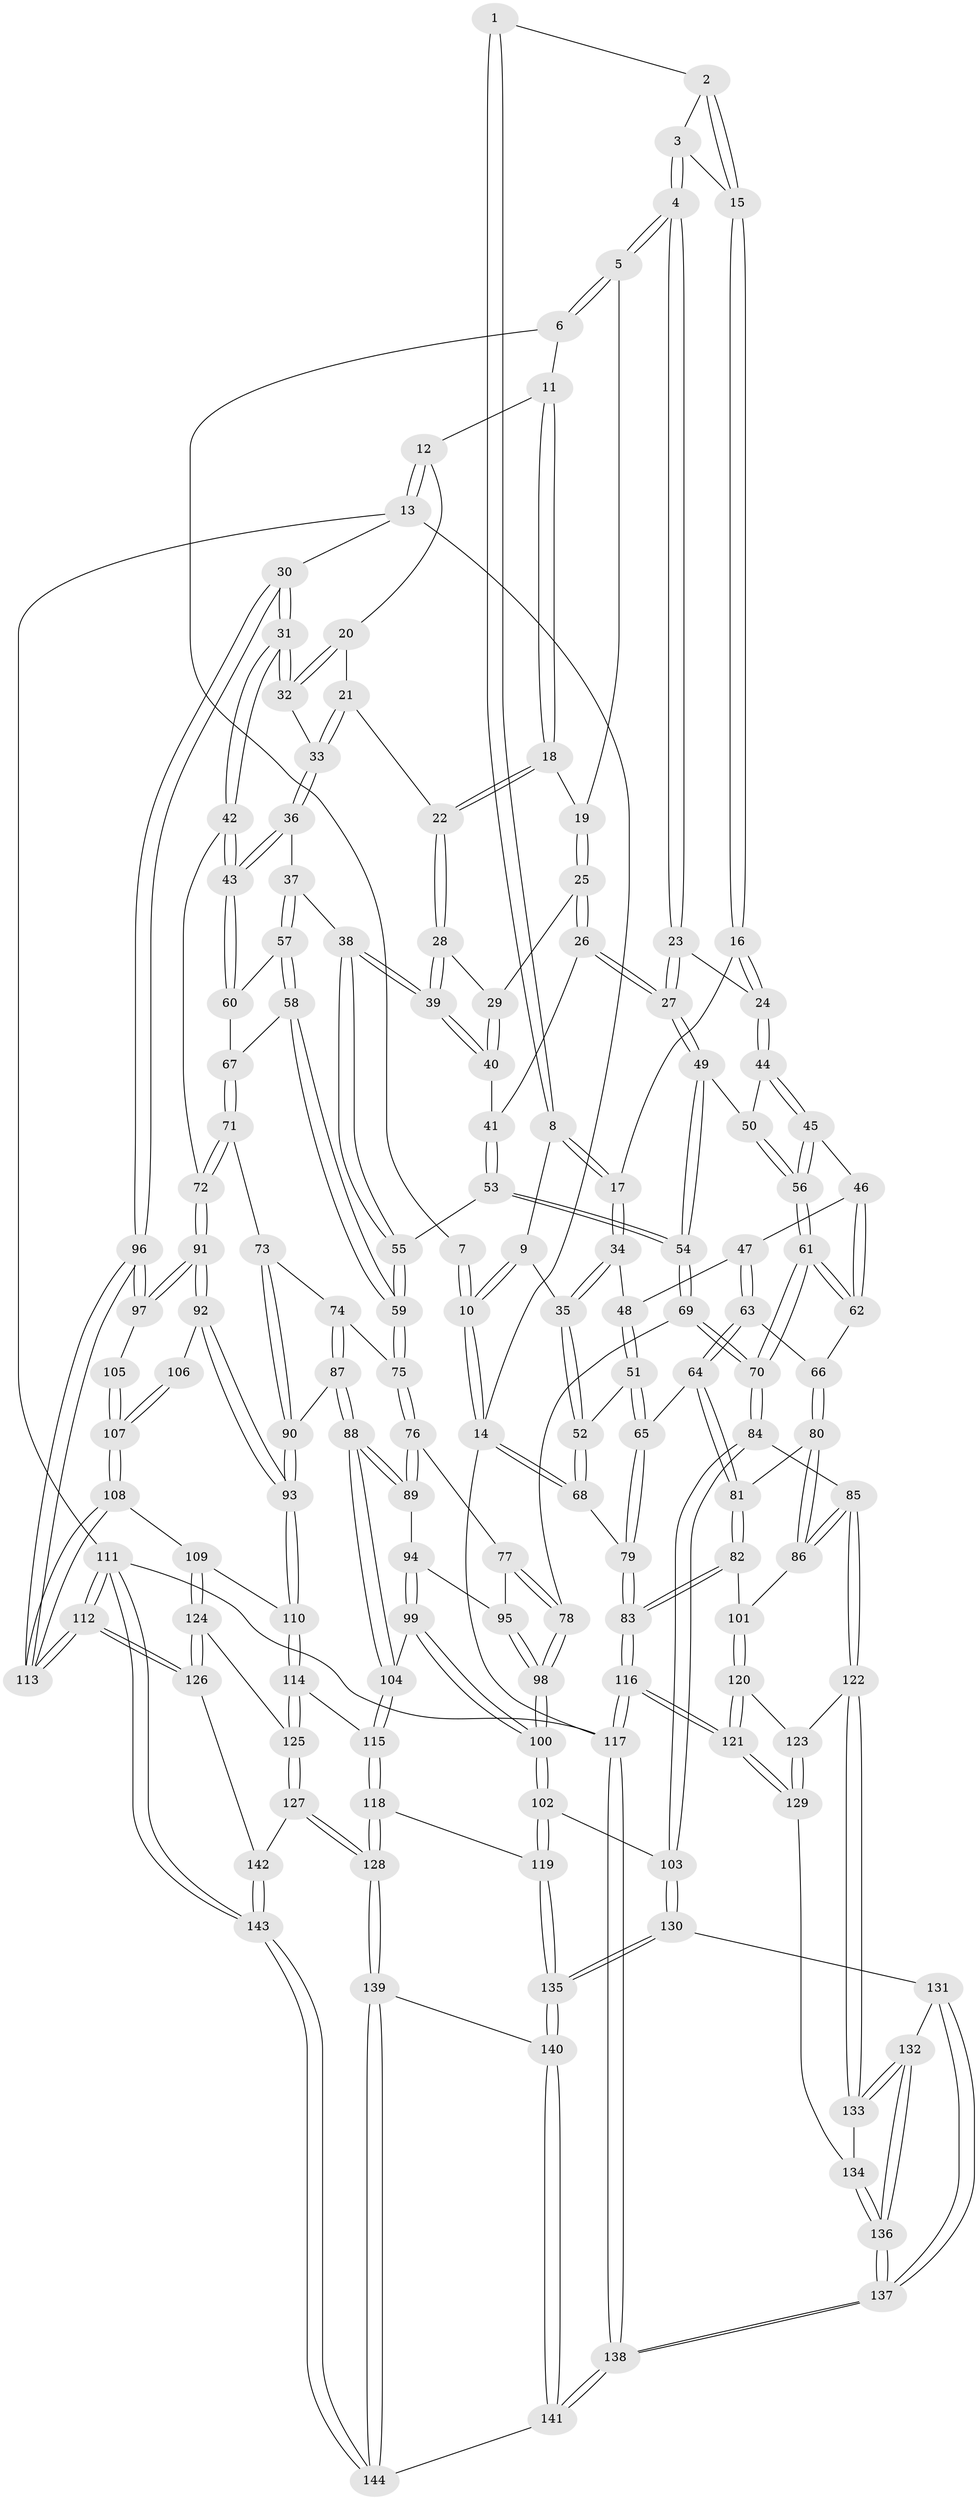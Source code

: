 // coarse degree distribution, {3: 0.07, 2: 0.01, 4: 0.47, 6: 0.06, 5: 0.37, 7: 0.02}
// Generated by graph-tools (version 1.1) at 2025/52/02/27/25 19:52:42]
// undirected, 144 vertices, 357 edges
graph export_dot {
graph [start="1"]
  node [color=gray90,style=filled];
  1 [pos="+0.23179233900759774+0"];
  2 [pos="+0.27019291690489605+0.009104180353137162"];
  3 [pos="+0.341691995401155+0.06577655453861707"];
  4 [pos="+0.4428332988591579+0.0835207124851139"];
  5 [pos="+0.4782749656934367+0"];
  6 [pos="+0.4657394176441611+0"];
  7 [pos="+0.22852871422118595+0"];
  8 [pos="+0.17284892740662836+0.1113786966632922"];
  9 [pos="+0.14130207657136326+0.10009593898938383"];
  10 [pos="+0+0"];
  11 [pos="+0.8945575208454963+0"];
  12 [pos="+1+0"];
  13 [pos="+1+0"];
  14 [pos="+0+0"];
  15 [pos="+0.2492108047211237+0.09276535248826691"];
  16 [pos="+0.20836785321542084+0.14126403741561513"];
  17 [pos="+0.2010305017167678+0.14049298427562854"];
  18 [pos="+0.7358956816783442+0.04931347998903201"];
  19 [pos="+0.5448181991096847+0.02863797049946676"];
  20 [pos="+0.9285142873441788+0.06757480183690447"];
  21 [pos="+0.8182813068320989+0.12467577772486892"];
  22 [pos="+0.7325079135440902+0.10930944442891788"];
  23 [pos="+0.4397946957773199+0.12704753333251623"];
  24 [pos="+0.2859232238693714+0.1933851246107231"];
  25 [pos="+0.6464480188040549+0.14923270900980437"];
  26 [pos="+0.5434404450157331+0.21924660875227334"];
  27 [pos="+0.4945499037541097+0.2230122483193682"];
  28 [pos="+0.7263831960646624+0.12241295567043198"];
  29 [pos="+0.6470998753084433+0.14916186041828666"];
  30 [pos="+1+0.3859769107075695"];
  31 [pos="+1+0.3841425359713798"];
  32 [pos="+0.9277906666756629+0.12402974395577136"];
  33 [pos="+0.8782228291367546+0.1855748964976603"];
  34 [pos="+0.12722565440354527+0.2430917880984806"];
  35 [pos="+0+0.2166635241360906"];
  36 [pos="+0.8653034173208463+0.2415248799083107"];
  37 [pos="+0.779468398324501+0.25193805006821446"];
  38 [pos="+0.7725060572217091+0.2488322982700004"];
  39 [pos="+0.7703200762210985+0.24663154807350463"];
  40 [pos="+0.6711034396867693+0.2599308199788452"];
  41 [pos="+0.6373296901761064+0.2790936694966016"];
  42 [pos="+1+0.3849742949072582"];
  43 [pos="+1+0.3587950267169526"];
  44 [pos="+0.2871241143865641+0.2546222129398695"];
  45 [pos="+0.2825844878184175+0.264539729213481"];
  46 [pos="+0.22993517757799717+0.30399116776406093"];
  47 [pos="+0.20312332810092254+0.31052741357245944"];
  48 [pos="+0.12989537972159373+0.24858262423174382"];
  49 [pos="+0.47913969385018057+0.2738003188684167"];
  50 [pos="+0.39359445596647075+0.28647645531216853"];
  51 [pos="+0.0888701040513983+0.3851768207370782"];
  52 [pos="+0+0.2279822721769418"];
  53 [pos="+0.6520836149421242+0.4018095662712074"];
  54 [pos="+0.4945915350414664+0.39887377041534977"];
  55 [pos="+0.6537117103534867+0.4026708074207056"];
  56 [pos="+0.3305101672521799+0.35906458519277956"];
  57 [pos="+0.7917218582366728+0.3218506786985661"];
  58 [pos="+0.7345520399602805+0.4162289057014281"];
  59 [pos="+0.6838137800941974+0.4344511506269033"];
  60 [pos="+0.8109220452439708+0.34073643156047567"];
  61 [pos="+0.33412428938516564+0.45537018334774376"];
  62 [pos="+0.31721132137070046+0.4510012966875658"];
  63 [pos="+0.1577402538370729+0.4250489229200422"];
  64 [pos="+0.13213768372376622+0.4340085949623213"];
  65 [pos="+0.11837735172682105+0.4241203673803012"];
  66 [pos="+0.26281152561671084+0.448830302274312"];
  67 [pos="+0.831543790795375+0.4222248040322949"];
  68 [pos="+0+0.22163457095248798"];
  69 [pos="+0.4173234965227976+0.5042440270737878"];
  70 [pos="+0.40452959304834335+0.5093609969275973"];
  71 [pos="+0.9081717089963107+0.45849977056415275"];
  72 [pos="+0.9182119901201403+0.45763103722698373"];
  73 [pos="+0.8752651009586149+0.48099213844980704"];
  74 [pos="+0.8071656556779638+0.5170970263307517"];
  75 [pos="+0.6839498694702691+0.43562000963176173"];
  76 [pos="+0.6677565227300348+0.5243449466027563"];
  77 [pos="+0.5980907485936641+0.5468704685544159"];
  78 [pos="+0.5288645568614092+0.5618590248680732"];
  79 [pos="+0+0.5030261111341751"];
  80 [pos="+0.18095975939289033+0.5818562218271531"];
  81 [pos="+0.12463403113956574+0.46817863344654004"];
  82 [pos="+0+0.5914878828155616"];
  83 [pos="+0+0.6060146795365752"];
  84 [pos="+0.33325289283379594+0.6689715521593986"];
  85 [pos="+0.3320413052841064+0.6696260107260005"];
  86 [pos="+0.19469706836751985+0.6374005815620153"];
  87 [pos="+0.7596013146803196+0.6205211731682928"];
  88 [pos="+0.7330351119085944+0.6240373787695996"];
  89 [pos="+0.7120421452568267+0.5990111703200234"];
  90 [pos="+0.8213240568258228+0.6433051486139221"];
  91 [pos="+0.8904180703080964+0.6173735891409831"];
  92 [pos="+0.8713628719394939+0.6338558733119184"];
  93 [pos="+0.8347112969651054+0.6500596917888797"];
  94 [pos="+0.6334158442681667+0.6114014334841626"];
  95 [pos="+0.6221347047303903+0.612287637719078"];
  96 [pos="+1+0.5900036162592737"];
  97 [pos="+1+0.6220998400348281"];
  98 [pos="+0.5660253703079545+0.6430374377320093"];
  99 [pos="+0.6037460225262692+0.6749006057218162"];
  100 [pos="+0.5738029862517908+0.6793409490883598"];
  101 [pos="+0.14148243096744942+0.656327809467826"];
  102 [pos="+0.5309187814022944+0.7688279686211574"];
  103 [pos="+0.48216283149911127+0.7612167406622622"];
  104 [pos="+0.7105063043574985+0.6616819310454324"];
  105 [pos="+0.9631639156267578+0.669776703694984"];
  106 [pos="+0.9219539237055105+0.6719231789172206"];
  107 [pos="+0.9315744688122007+0.717915430638217"];
  108 [pos="+0.9276360367255395+0.7395200996187569"];
  109 [pos="+0.9192435000986245+0.7447657939373911"];
  110 [pos="+0.8429698276453402+0.688638888213394"];
  111 [pos="+1+1"];
  112 [pos="+1+0.9134739532520894"];
  113 [pos="+1+0.7123100702561185"];
  114 [pos="+0.8105471483074675+0.7647223717473756"];
  115 [pos="+0.7096208735492114+0.7087019943397811"];
  116 [pos="+0+1"];
  117 [pos="+0+1"];
  118 [pos="+0.6562652794669415+0.8383013699426778"];
  119 [pos="+0.5747985900306074+0.8158468976025441"];
  120 [pos="+0.12735591179502836+0.6929937823619909"];
  121 [pos="+0+0.8916495657828254"];
  122 [pos="+0.31557245928117245+0.7137583657904669"];
  123 [pos="+0.1652922225118377+0.7881686997679744"];
  124 [pos="+0.900942615847644+0.8337303739022139"];
  125 [pos="+0.8191459108754805+0.8664221074177408"];
  126 [pos="+1+0.8970198592830814"];
  127 [pos="+0.814311056456267+0.8719541789341597"];
  128 [pos="+0.7207066168875842+0.9050044684346387"];
  129 [pos="+0.15460432119062673+0.8161265170661806"];
  130 [pos="+0.40583778057674785+0.8993670105132129"];
  131 [pos="+0.37306730492653173+0.8984648784650779"];
  132 [pos="+0.3206364078244942+0.8248143386356062"];
  133 [pos="+0.3104835507860819+0.7450575568783171"];
  134 [pos="+0.20498800704195994+0.8455130407491234"];
  135 [pos="+0.48727419291092305+0.9680021127134473"];
  136 [pos="+0.2231962039740827+0.9295413151516395"];
  137 [pos="+0.17957349470866577+1"];
  138 [pos="+0.09438285372560719+1"];
  139 [pos="+0.7104971661147098+0.9498143019600122"];
  140 [pos="+0.48746872032794375+0.9691102802409639"];
  141 [pos="+0.460876524306921+1"];
  142 [pos="+0.8929802386940404+0.9668315706337844"];
  143 [pos="+0.8972146029811716+1"];
  144 [pos="+0.7036228513677137+1"];
  1 -- 2;
  1 -- 8;
  1 -- 8;
  2 -- 3;
  2 -- 15;
  2 -- 15;
  3 -- 4;
  3 -- 4;
  3 -- 15;
  4 -- 5;
  4 -- 5;
  4 -- 23;
  4 -- 23;
  5 -- 6;
  5 -- 6;
  5 -- 19;
  6 -- 7;
  6 -- 11;
  7 -- 10;
  7 -- 10;
  8 -- 9;
  8 -- 17;
  8 -- 17;
  9 -- 10;
  9 -- 10;
  9 -- 35;
  10 -- 14;
  10 -- 14;
  11 -- 12;
  11 -- 18;
  11 -- 18;
  12 -- 13;
  12 -- 13;
  12 -- 20;
  13 -- 14;
  13 -- 30;
  13 -- 111;
  14 -- 68;
  14 -- 68;
  14 -- 117;
  15 -- 16;
  15 -- 16;
  16 -- 17;
  16 -- 24;
  16 -- 24;
  17 -- 34;
  17 -- 34;
  18 -- 19;
  18 -- 22;
  18 -- 22;
  19 -- 25;
  19 -- 25;
  20 -- 21;
  20 -- 32;
  20 -- 32;
  21 -- 22;
  21 -- 33;
  21 -- 33;
  22 -- 28;
  22 -- 28;
  23 -- 24;
  23 -- 27;
  23 -- 27;
  24 -- 44;
  24 -- 44;
  25 -- 26;
  25 -- 26;
  25 -- 29;
  26 -- 27;
  26 -- 27;
  26 -- 41;
  27 -- 49;
  27 -- 49;
  28 -- 29;
  28 -- 39;
  28 -- 39;
  29 -- 40;
  29 -- 40;
  30 -- 31;
  30 -- 31;
  30 -- 96;
  30 -- 96;
  31 -- 32;
  31 -- 32;
  31 -- 42;
  31 -- 42;
  32 -- 33;
  33 -- 36;
  33 -- 36;
  34 -- 35;
  34 -- 35;
  34 -- 48;
  35 -- 52;
  35 -- 52;
  36 -- 37;
  36 -- 43;
  36 -- 43;
  37 -- 38;
  37 -- 57;
  37 -- 57;
  38 -- 39;
  38 -- 39;
  38 -- 55;
  38 -- 55;
  39 -- 40;
  39 -- 40;
  40 -- 41;
  41 -- 53;
  41 -- 53;
  42 -- 43;
  42 -- 43;
  42 -- 72;
  43 -- 60;
  43 -- 60;
  44 -- 45;
  44 -- 45;
  44 -- 50;
  45 -- 46;
  45 -- 56;
  45 -- 56;
  46 -- 47;
  46 -- 62;
  46 -- 62;
  47 -- 48;
  47 -- 63;
  47 -- 63;
  48 -- 51;
  48 -- 51;
  49 -- 50;
  49 -- 54;
  49 -- 54;
  50 -- 56;
  50 -- 56;
  51 -- 52;
  51 -- 65;
  51 -- 65;
  52 -- 68;
  52 -- 68;
  53 -- 54;
  53 -- 54;
  53 -- 55;
  54 -- 69;
  54 -- 69;
  55 -- 59;
  55 -- 59;
  56 -- 61;
  56 -- 61;
  57 -- 58;
  57 -- 58;
  57 -- 60;
  58 -- 59;
  58 -- 59;
  58 -- 67;
  59 -- 75;
  59 -- 75;
  60 -- 67;
  61 -- 62;
  61 -- 62;
  61 -- 70;
  61 -- 70;
  62 -- 66;
  63 -- 64;
  63 -- 64;
  63 -- 66;
  64 -- 65;
  64 -- 81;
  64 -- 81;
  65 -- 79;
  65 -- 79;
  66 -- 80;
  66 -- 80;
  67 -- 71;
  67 -- 71;
  68 -- 79;
  69 -- 70;
  69 -- 70;
  69 -- 78;
  70 -- 84;
  70 -- 84;
  71 -- 72;
  71 -- 72;
  71 -- 73;
  72 -- 91;
  72 -- 91;
  73 -- 74;
  73 -- 90;
  73 -- 90;
  74 -- 75;
  74 -- 87;
  74 -- 87;
  75 -- 76;
  75 -- 76;
  76 -- 77;
  76 -- 89;
  76 -- 89;
  77 -- 78;
  77 -- 78;
  77 -- 95;
  78 -- 98;
  78 -- 98;
  79 -- 83;
  79 -- 83;
  80 -- 81;
  80 -- 86;
  80 -- 86;
  81 -- 82;
  81 -- 82;
  82 -- 83;
  82 -- 83;
  82 -- 101;
  83 -- 116;
  83 -- 116;
  84 -- 85;
  84 -- 103;
  84 -- 103;
  85 -- 86;
  85 -- 86;
  85 -- 122;
  85 -- 122;
  86 -- 101;
  87 -- 88;
  87 -- 88;
  87 -- 90;
  88 -- 89;
  88 -- 89;
  88 -- 104;
  88 -- 104;
  89 -- 94;
  90 -- 93;
  90 -- 93;
  91 -- 92;
  91 -- 92;
  91 -- 97;
  91 -- 97;
  92 -- 93;
  92 -- 93;
  92 -- 106;
  93 -- 110;
  93 -- 110;
  94 -- 95;
  94 -- 99;
  94 -- 99;
  95 -- 98;
  95 -- 98;
  96 -- 97;
  96 -- 97;
  96 -- 113;
  96 -- 113;
  97 -- 105;
  98 -- 100;
  98 -- 100;
  99 -- 100;
  99 -- 100;
  99 -- 104;
  100 -- 102;
  100 -- 102;
  101 -- 120;
  101 -- 120;
  102 -- 103;
  102 -- 119;
  102 -- 119;
  103 -- 130;
  103 -- 130;
  104 -- 115;
  104 -- 115;
  105 -- 107;
  105 -- 107;
  106 -- 107;
  106 -- 107;
  107 -- 108;
  107 -- 108;
  108 -- 109;
  108 -- 113;
  108 -- 113;
  109 -- 110;
  109 -- 124;
  109 -- 124;
  110 -- 114;
  110 -- 114;
  111 -- 112;
  111 -- 112;
  111 -- 143;
  111 -- 143;
  111 -- 117;
  112 -- 113;
  112 -- 113;
  112 -- 126;
  112 -- 126;
  114 -- 115;
  114 -- 125;
  114 -- 125;
  115 -- 118;
  115 -- 118;
  116 -- 117;
  116 -- 117;
  116 -- 121;
  116 -- 121;
  117 -- 138;
  117 -- 138;
  118 -- 119;
  118 -- 128;
  118 -- 128;
  119 -- 135;
  119 -- 135;
  120 -- 121;
  120 -- 121;
  120 -- 123;
  121 -- 129;
  121 -- 129;
  122 -- 123;
  122 -- 133;
  122 -- 133;
  123 -- 129;
  123 -- 129;
  124 -- 125;
  124 -- 126;
  124 -- 126;
  125 -- 127;
  125 -- 127;
  126 -- 142;
  127 -- 128;
  127 -- 128;
  127 -- 142;
  128 -- 139;
  128 -- 139;
  129 -- 134;
  130 -- 131;
  130 -- 135;
  130 -- 135;
  131 -- 132;
  131 -- 137;
  131 -- 137;
  132 -- 133;
  132 -- 133;
  132 -- 136;
  132 -- 136;
  133 -- 134;
  134 -- 136;
  134 -- 136;
  135 -- 140;
  135 -- 140;
  136 -- 137;
  136 -- 137;
  137 -- 138;
  137 -- 138;
  138 -- 141;
  138 -- 141;
  139 -- 140;
  139 -- 144;
  139 -- 144;
  140 -- 141;
  140 -- 141;
  141 -- 144;
  142 -- 143;
  142 -- 143;
  143 -- 144;
  143 -- 144;
}
